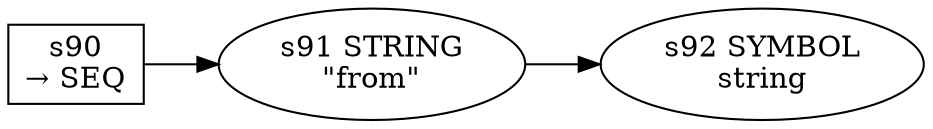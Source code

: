 
  digraph _from_clause {
  
    rankdir=LR;
  
    s90 [label="s90\n&rarr; SEQ", shape=record, fixedsize=false, peripheries=1];
  s91 [label="s91 STRING\n\"from\""];
  s90 -> s91 [];
  s92 [label="s92 SYMBOL\nstring" href="javascript-grammar.json.string.dot.svg"];
  s91 -> s92 [];
  
  }
  